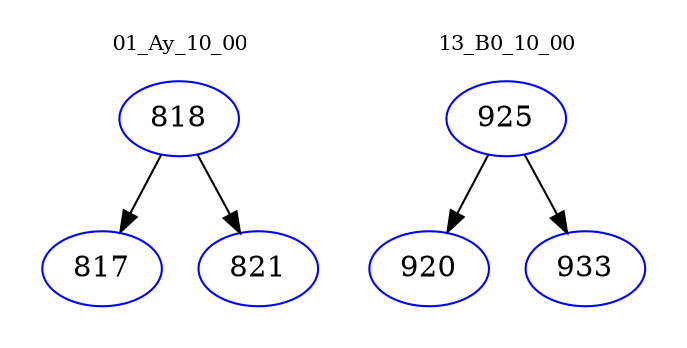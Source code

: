 digraph{
subgraph cluster_0 {
color = white
label = "01_Ay_10_00";
fontsize=10;
T0_818 [label="818", color="blue"]
T0_818 -> T0_817 [color="black"]
T0_817 [label="817", color="blue"]
T0_818 -> T0_821 [color="black"]
T0_821 [label="821", color="blue"]
}
subgraph cluster_1 {
color = white
label = "13_B0_10_00";
fontsize=10;
T1_925 [label="925", color="blue"]
T1_925 -> T1_920 [color="black"]
T1_920 [label="920", color="blue"]
T1_925 -> T1_933 [color="black"]
T1_933 [label="933", color="blue"]
}
}
